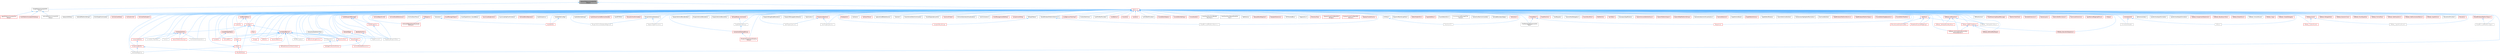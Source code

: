 digraph "GenericPlatformCompilerPreSetup.h"
{
 // INTERACTIVE_SVG=YES
 // LATEX_PDF_SIZE
  bgcolor="transparent";
  edge [fontname=Helvetica,fontsize=10,labelfontname=Helvetica,labelfontsize=10];
  node [fontname=Helvetica,fontsize=10,shape=box,height=0.2,width=0.4];
  Node1 [id="Node000001",label="GenericPlatformCompilerPre\lSetup.h",height=0.2,width=0.4,color="gray40", fillcolor="grey60", style="filled", fontcolor="black",tooltip=" "];
  Node1 -> Node2 [id="edge1_Node000001_Node000002",dir="back",color="steelblue1",style="solid",tooltip=" "];
  Node2 [id="Node000002",label="ClangPlatformCompilerPre\lSetup.h",height=0.2,width=0.4,color="grey40", fillcolor="white", style="filled",URL="$da/d57/ClangPlatformCompilerPreSetup_8h.html",tooltip=" "];
  Node2 -> Node3 [id="edge2_Node000002_Node000003",dir="back",color="steelblue1",style="solid",tooltip=" "];
  Node3 [id="Node000003",label="AndroidPlatformCompilerPre\lSetup.h",height=0.2,width=0.4,color="grey40", fillcolor="white", style="filled",URL="$db/d0c/AndroidPlatformCompilerPreSetup_8h.html",tooltip=" "];
  Node2 -> Node4 [id="edge3_Node000002_Node000004",dir="back",color="steelblue1",style="solid",tooltip=" "];
  Node4 [id="Node000004",label="ApplePlatformCompilerPre\lSetup.h",height=0.2,width=0.4,color="red", fillcolor="#FFF0F0", style="filled",URL="$db/dfa/ApplePlatformCompilerPreSetup_8h.html",tooltip=" "];
  Node2 -> Node7 [id="edge4_Node000002_Node000007",dir="back",color="steelblue1",style="solid",tooltip=" "];
  Node7 [id="Node000007",label="UnixPlatformCompilerPreSetup.h",height=0.2,width=0.4,color="red", fillcolor="#FFF0F0", style="filled",URL="$dd/de1/UnixPlatformCompilerPreSetup_8h.html",tooltip=" "];
  Node1 -> Node10 [id="edge5_Node000001_Node000010",dir="back",color="steelblue1",style="solid",tooltip=" "];
  Node10 [id="Node000010",label="Platform.h",height=0.2,width=0.4,color="red", fillcolor="#FFF0F0", style="filled",URL="$d9/dd0/Platform_8h.html",tooltip=" "];
  Node10 -> Node11 [id="edge6_Node000010_Node000011",dir="back",color="steelblue1",style="solid",tooltip=" "];
  Node11 [id="Node000011",label="AllocationsProvider.h",height=0.2,width=0.4,color="grey40", fillcolor="white", style="filled",URL="$d5/d27/AllocationsProvider_8h.html",tooltip=" "];
  Node10 -> Node12 [id="edge7_Node000010_Node000012",dir="back",color="steelblue1",style="solid",tooltip=" "];
  Node12 [id="Node000012",label="Allocators.h",height=0.2,width=0.4,color="red", fillcolor="#FFF0F0", style="filled",URL="$db/db1/Allocators_8h.html",tooltip=" "];
  Node10 -> Node23 [id="edge8_Node000010_Node000023",dir="back",color="steelblue1",style="solid",tooltip=" "];
  Node23 [id="Node000023",label="AllowMicrosoftPlatformAtomics.h",height=0.2,width=0.4,color="grey40", fillcolor="white", style="filled",URL="$d6/d02/AllowMicrosoftPlatformAtomics_8h.html",tooltip=" "];
  Node10 -> Node24 [id="edge9_Node000010_Node000024",dir="back",color="steelblue1",style="solid",tooltip=" "];
  Node24 [id="Node000024",label="AllowMicrosoftPlatformTypes.h",height=0.2,width=0.4,color="grey40", fillcolor="white", style="filled",URL="$d0/d57/AllowMicrosoftPlatformTypes_8h.html",tooltip=" "];
  Node10 -> Node25 [id="edge10_Node000010_Node000025",dir="back",color="steelblue1",style="solid",tooltip=" "];
  Node25 [id="Node000025",label="AllowWindowsPlatformAtomics.h",height=0.2,width=0.4,color="grey40", fillcolor="white", style="filled",URL="$d1/d46/AllowWindowsPlatformAtomics_8h.html",tooltip=" "];
  Node25 -> Node23 [id="edge11_Node000025_Node000023",dir="back",color="steelblue1",style="solid",tooltip=" "];
  Node10 -> Node26 [id="edge12_Node000010_Node000026",dir="back",color="steelblue1",style="solid",tooltip=" "];
  Node26 [id="Node000026",label="AllowWindowsPlatformTypes.h",height=0.2,width=0.4,color="red", fillcolor="#FFF0F0", style="filled",URL="$d5/de3/AllowWindowsPlatformTypes_8h.html",tooltip=" "];
  Node26 -> Node24 [id="edge13_Node000026_Node000024",dir="back",color="steelblue1",style="solid",tooltip=" "];
  Node10 -> Node64 [id="edge14_Node000010_Node000064",dir="back",color="steelblue1",style="solid",tooltip=" "];
  Node64 [id="Node000064",label="AnalysisUtilities.h",height=0.2,width=0.4,color="grey40", fillcolor="white", style="filled",URL="$d5/dd9/AnalysisUtilities_8h.html",tooltip=" "];
  Node10 -> Node65 [id="edge15_Node000010_Node000065",dir="back",color="steelblue1",style="solid",tooltip=" "];
  Node65 [id="Node000065",label="AndroidPlatformString.h",height=0.2,width=0.4,color="grey40", fillcolor="white", style="filled",URL="$d5/d82/AndroidPlatformString_8h.html",tooltip=" "];
  Node10 -> Node66 [id="edge16_Node000010_Node000066",dir="back",color="steelblue1",style="solid",tooltip=" "];
  Node66 [id="Node000066",label="AnimGraphCommands.h",height=0.2,width=0.4,color="grey40", fillcolor="white", style="filled",URL="$d8/d15/AnimGraphCommands_8h.html",tooltip=" "];
  Node10 -> Node67 [id="edge17_Node000010_Node000067",dir="back",color="steelblue1",style="solid",tooltip=" "];
  Node67 [id="Node000067",label="ArchiveCookData.h",height=0.2,width=0.4,color="red", fillcolor="#FFF0F0", style="filled",URL="$dc/db6/ArchiveCookData_8h.html",tooltip=" "];
  Node10 -> Node5471 [id="edge18_Node000010_Node005471",dir="back",color="steelblue1",style="solid",tooltip=" "];
  Node5471 [id="Node005471",label="ArchiveCrc32.h",height=0.2,width=0.4,color="red", fillcolor="#FFF0F0", style="filled",URL="$d9/dc5/ArchiveCrc32_8h.html",tooltip=" "];
  Node10 -> Node5473 [id="edge19_Node000010_Node005473",dir="back",color="steelblue1",style="solid",tooltip=" "];
  Node5473 [id="Node005473",label="ArchiveFindCulprit.h",height=0.2,width=0.4,color="red", fillcolor="#FFF0F0", style="filled",URL="$de/d30/ArchiveFindCulprit_8h.html",tooltip=" "];
  Node10 -> Node71 [id="edge20_Node000010_Node000071",dir="back",color="steelblue1",style="solid",tooltip=" "];
  Node71 [id="Node000071",label="ArchiveMD5.h",height=0.2,width=0.4,color="red", fillcolor="#FFF0F0", style="filled",URL="$d8/d7f/ArchiveMD5_8h.html",tooltip=" "];
  Node10 -> Node5475 [id="edge21_Node000010_Node005475",dir="back",color="steelblue1",style="solid",tooltip=" "];
  Node5475 [id="Node005475",label="ArchiveObjectCrc32.h",height=0.2,width=0.4,color="red", fillcolor="#FFF0F0", style="filled",URL="$d8/d12/ArchiveObjectCrc32_8h.html",tooltip=" "];
  Node10 -> Node5477 [id="edge22_Node000010_Node005477",dir="back",color="steelblue1",style="solid",tooltip=" "];
  Node5477 [id="Node005477",label="ArchiveShowReferences.h",height=0.2,width=0.4,color="red", fillcolor="#FFF0F0", style="filled",URL="$db/d28/ArchiveShowReferences_8h.html",tooltip=" "];
  Node10 -> Node6444 [id="edge23_Node000010_Node006444",dir="back",color="steelblue1",style="solid",tooltip=" "];
  Node6444 [id="Node006444",label="ArchiveStackTrace.h",height=0.2,width=0.4,color="grey40", fillcolor="white", style="filled",URL="$d9/d16/ArchiveStackTrace_8h.html",tooltip=" "];
  Node10 -> Node777 [id="edge24_Node000010_Node000777",dir="back",color="steelblue1",style="solid",tooltip=" "];
  Node777 [id="Node000777",label="ArchiveUObjectFromStructured\lArchive.h",height=0.2,width=0.4,color="red", fillcolor="#FFF0F0", style="filled",URL="$d2/d52/ArchiveUObjectFromStructuredArchive_8h.html",tooltip=" "];
  Node10 -> Node8612 [id="edge25_Node000010_Node008612",dir="back",color="steelblue1",style="solid",tooltip=" "];
  Node8612 [id="Node008612",label="AssertionMacros.h",height=0.2,width=0.4,color="red", fillcolor="#FFF0F0", style="filled",URL="$d0/dfa/AssertionMacros_8h.html",tooltip=" "];
  Node8612 -> Node71 [id="edge26_Node008612_Node000071",dir="back",color="steelblue1",style="solid",tooltip=" "];
  Node8612 -> Node8326 [id="edge27_Node008612_Node008326",dir="back",color="steelblue1",style="solid",tooltip=" "];
  Node8326 [id="Node008326",label="Blake3.h",height=0.2,width=0.4,color="red", fillcolor="#FFF0F0", style="filled",URL="$d2/db0/Blake3_8h.html",tooltip=" "];
  Node8326 -> Node8327 [id="edge28_Node008326_Node008327",dir="back",color="steelblue1",style="solid",tooltip=" "];
  Node8327 [id="Node008327",label="IoHash.h",height=0.2,width=0.4,color="red", fillcolor="#FFF0F0", style="filled",URL="$d0/d97/IoHash_8h.html",tooltip=" "];
  Node8327 -> Node7824 [id="edge29_Node008327_Node007824",dir="back",color="steelblue1",style="solid",tooltip=" "];
  Node7824 [id="Node007824",label="BulkDataRegistry.h",height=0.2,width=0.4,color="grey40", fillcolor="white", style="filled",URL="$da/db4/BulkDataRegistry_8h.html",tooltip=" "];
  Node8327 -> Node7812 [id="edge30_Node008327_Node007812",dir="back",color="steelblue1",style="solid",tooltip=" "];
  Node7812 [id="Node007812",label="EditorBulkData.h",height=0.2,width=0.4,color="red", fillcolor="#FFF0F0", style="filled",URL="$d1/d85/EditorBulkData_8h.html",tooltip=" "];
  Node8612 -> Node8526 [id="edge31_Node008612_Node008526",dir="back",color="steelblue1",style="solid",tooltip=" "];
  Node8526 [id="Node008526",label="Change.h",height=0.2,width=0.4,color="red", fillcolor="#FFF0F0", style="filled",URL="$d2/d78/Change_8h.html",tooltip=" "];
  Node8612 -> Node3279 [id="edge32_Node008612_Node003279",dir="back",color="steelblue1",style="solid",tooltip=" "];
  Node3279 [id="Node003279",label="DiffUtils.h",height=0.2,width=0.4,color="red", fillcolor="#FFF0F0", style="filled",URL="$d4/d91/DiffUtils_8h.html",tooltip=" "];
  Node8612 -> Node6007 [id="edge33_Node008612_Node006007",dir="back",color="steelblue1",style="solid",tooltip=" "];
  Node6007 [id="Node006007",label="DynamicMesh3.h",height=0.2,width=0.4,color="red", fillcolor="#FFF0F0", style="filled",URL="$d5/d34/DynamicMesh3_8h.html",tooltip=" "];
  Node8612 -> Node386 [id="edge34_Node008612_Node000386",dir="back",color="steelblue1",style="solid",tooltip=" "];
  Node386 [id="Node000386",label="EdModeInteractiveToolsContext.h",height=0.2,width=0.4,color="red", fillcolor="#FFF0F0", style="filled",URL="$d7/da4/EdModeInteractiveToolsContext_8h.html",tooltip=" "];
  Node8612 -> Node4835 [id="edge35_Node008612_Node004835",dir="back",color="steelblue1",style="solid",tooltip=" "];
  Node4835 [id="Node004835",label="GCObjectInfo.h",height=0.2,width=0.4,color="grey40", fillcolor="white", style="filled",URL="$d3/d0f/GCObjectInfo_8h.html",tooltip=" "];
  Node4835 -> Node3364 [id="edge36_Node004835_Node003364",dir="back",color="steelblue1",style="solid",tooltip=" "];
  Node3364 [id="Node003364",label="GarbageCollectionHistory.h",height=0.2,width=0.4,color="red", fillcolor="#FFF0F0", style="filled",URL="$d5/dee/GarbageCollectionHistory_8h.html",tooltip=" "];
  Node8612 -> Node6407 [id="edge37_Node008612_Node006407",dir="back",color="steelblue1",style="solid",tooltip=" "];
  Node6407 [id="Node006407",label="GPUMessaging.h",height=0.2,width=0.4,color="grey40", fillcolor="white", style="filled",URL="$d2/d19/GPUMessaging_8h.html",tooltip=" "];
  Node8612 -> Node347 [id="edge38_Node008612_Node000347",dir="back",color="steelblue1",style="solid",tooltip=" "];
  Node347 [id="Node000347",label="GlobalShader.h",height=0.2,width=0.4,color="red", fillcolor="#FFF0F0", style="filled",URL="$db/de3/GlobalShader_8h.html",tooltip=" "];
  Node347 -> Node342 [id="edge39_Node000347_Node000342",dir="back",color="steelblue1",style="solid",tooltip=" "];
  Node342 [id="Node000342",label="CommonRenderResources.h",height=0.2,width=0.4,color="red", fillcolor="#FFF0F0", style="filled",URL="$d3/d27/CommonRenderResources_8h.html",tooltip=" "];
  Node8612 -> Node8131 [id="edge40_Node008612_Node008131",dir="back",color="steelblue1",style="solid",tooltip=" "];
  Node8131 [id="Node008131",label="GraphConvert.h",height=0.2,width=0.4,color="grey40", fillcolor="white", style="filled",URL="$d8/d11/GraphConvert_8h.html",tooltip=" "];
  Node8612 -> Node100 [id="edge41_Node008612_Node000100",dir="back",color="steelblue1",style="solid",tooltip=" "];
  Node100 [id="Node000100",label="HierarchicalLogArchive.h",height=0.2,width=0.4,color="red", fillcolor="#FFF0F0", style="filled",URL="$df/d85/HierarchicalLogArchive_8h.html",tooltip=" "];
  Node8612 -> Node8239 [id="edge42_Node008612_Node008239",dir="back",color="steelblue1",style="solid",tooltip=" "];
  Node8239 [id="Node008239",label="ICastable.h",height=0.2,width=0.4,color="red", fillcolor="#FFF0F0", style="filled",URL="$de/de7/ICastable_8h.html",tooltip=" "];
  Node8612 -> Node1380 [id="edge43_Node008612_Node001380",dir="back",color="steelblue1",style="solid",tooltip=" "];
  Node1380 [id="Node001380",label="ImaginaryBlueprintData.h",height=0.2,width=0.4,color="grey40", fillcolor="white", style="filled",URL="$d9/d16/ImaginaryBlueprintData_8h.html",tooltip=" "];
  Node8612 -> Node378 [id="edge44_Node008612_Node000378",dir="back",color="steelblue1",style="solid",tooltip=" "];
  Node378 [id="Node000378",label="InteractiveTool.h",height=0.2,width=0.4,color="red", fillcolor="#FFF0F0", style="filled",URL="$d5/d55/InteractiveTool_8h.html",tooltip=" "];
  Node378 -> Node386 [id="edge45_Node000378_Node000386",dir="back",color="steelblue1",style="solid",tooltip=" "];
  Node8612 -> Node8327 [id="edge46_Node008612_Node008327",dir="back",color="steelblue1",style="solid",tooltip=" "];
  Node10 -> Node1652 [id="edge47_Node000010_Node001652",dir="back",color="steelblue1",style="solid",tooltip=" "];
  Node1652 [id="Node001652",label="AssetManagerTypes.h",height=0.2,width=0.4,color="red", fillcolor="#FFF0F0", style="filled",URL="$d6/d98/AssetManagerTypes_8h.html",tooltip=" "];
  Node10 -> Node5502 [id="edge48_Node000010_Node005502",dir="back",color="steelblue1",style="solid",tooltip=" "];
  Node5502 [id="Node005502",label="AssetTypeActions_SoundBase.h",height=0.2,width=0.4,color="grey40", fillcolor="white", style="filled",URL="$db/d4e/AssetTypeActions__SoundBase_8h.html",tooltip=" "];
  Node10 -> Node8847 [id="edge49_Node000010_Node008847",dir="back",color="steelblue1",style="solid",tooltip=" "];
  Node8847 [id="Node008847",label="AsyncLoadingEvents.h",height=0.2,width=0.4,color="red", fillcolor="#FFF0F0", style="filled",URL="$d5/dad/AsyncLoadingEvents_8h.html",tooltip=" "];
  Node10 -> Node8170 [id="edge50_Node000010_Node008170",dir="back",color="steelblue1",style="solid",tooltip=" "];
  Node8170 [id="Node008170",label="AsyncLoadingFlushContext.h",height=0.2,width=0.4,color="grey40", fillcolor="white", style="filled",URL="$d2/db2/AsyncLoadingFlushContext_8h.html",tooltip=" "];
  Node10 -> Node1689 [id="edge51_Node000010_Node001689",dir="back",color="steelblue1",style="solid",tooltip=" "];
  Node1689 [id="Node001689",label="AttributeBlendOperator.h",height=0.2,width=0.4,color="red", fillcolor="#FFF0F0", style="filled",URL="$d4/d8d/AttributeBlendOperator_8h.html",tooltip=" "];
  Node10 -> Node6136 [id="edge52_Node000010_Node006136",dir="back",color="steelblue1",style="solid",tooltip=" "];
  Node6136 [id="Node006136",label="AudioAnalytics.h",height=0.2,width=0.4,color="grey40", fillcolor="white", style="filled",URL="$dc/d3f/AudioAnalytics_8h.html",tooltip=" "];
  Node10 -> Node7398 [id="edge53_Node000010_Node007398",dir="back",color="steelblue1",style="solid",tooltip=" "];
  Node7398 [id="Node007398",label="AudioBuffer.h",height=0.2,width=0.4,color="red", fillcolor="#FFF0F0", style="filled",URL="$d7/da7/AudioBuffer_8h.html",tooltip=" "];
  Node10 -> Node8424 [id="edge54_Node000010_Node008424",dir="back",color="steelblue1",style="solid",tooltip=" "];
  Node8424 [id="Node008424",label="AudioBufferConfig.h",height=0.2,width=0.4,color="grey40", fillcolor="white", style="filled",URL="$d8/d7f/AudioBufferConfig_8h.html",tooltip=" "];
  Node8424 -> Node7398 [id="edge55_Node008424_Node007398",dir="back",color="steelblue1",style="solid",tooltip=" "];
  Node10 -> Node3831 [id="edge56_Node000010_Node003831",dir="back",color="steelblue1",style="solid",tooltip=" "];
  Node3831 [id="Node003831",label="AudioEditorSettings.h",height=0.2,width=0.4,color="grey40", fillcolor="white", style="filled",URL="$da/d86/AudioEditorSettings_8h.html",tooltip=" "];
  Node10 -> Node8373 [id="edge57_Node000010_Node008373",dir="back",color="steelblue1",style="solid",tooltip=" "];
  Node8373 [id="Node008373",label="AudioStreamCacheMemoryHandle.h",height=0.2,width=0.4,color="red", fillcolor="#FFF0F0", style="filled",URL="$db/d11/AudioStreamCacheMemoryHandle_8h.html",tooltip=" "];
  Node10 -> Node8848 [id="edge58_Node000010_Node008848",dir="back",color="steelblue1",style="solid",tooltip=" "];
  Node8848 [id="Node008848",label="AutoRTFMUE.h",height=0.2,width=0.4,color="grey40", fillcolor="white", style="filled",URL="$d0/dbb/AutoRTFMUE_8h.html",tooltip=" "];
  Node10 -> Node8520 [id="edge59_Node000010_Node008520",dir="back",color="steelblue1",style="solid",tooltip=" "];
  Node8520 [id="Node008520",label="BinaryArchiveFormatter.h",height=0.2,width=0.4,color="red", fillcolor="#FFF0F0", style="filled",URL="$d2/d01/BinaryArchiveFormatter_8h.html",tooltip=" "];
  Node10 -> Node8326 [id="edge60_Node000010_Node008326",dir="back",color="steelblue1",style="solid",tooltip=" "];
  Node10 -> Node4627 [id="edge61_Node000010_Node004627",dir="back",color="steelblue1",style="solid",tooltip=" "];
  Node4627 [id="Node004627",label="BlueprintActionDatabase.h",height=0.2,width=0.4,color="grey40", fillcolor="white", style="filled",URL="$d4/dae/BlueprintActionDatabase_8h.html",tooltip=" "];
  Node4627 -> Node1036 [id="edge62_Node004627_Node001036",dir="back",color="steelblue1",style="solid",tooltip=" "];
  Node1036 [id="Node001036",label="BlueprintActionDatabaseRegistrar.h",height=0.2,width=0.4,color="grey40", fillcolor="white", style="filled",URL="$d5/d5d/BlueprintActionDatabaseRegistrar_8h.html",tooltip=" "];
  Node4627 -> Node1199 [id="edge63_Node004627_Node001199",dir="back",color="steelblue1",style="solid",tooltip=" "];
  Node1199 [id="Node001199",label="BlueprintTypePromotion.h",height=0.2,width=0.4,color="grey40", fillcolor="white", style="filled",URL="$d2/d23/BlueprintTypePromotion_8h.html",tooltip=" "];
  Node10 -> Node1036 [id="edge64_Node000010_Node001036",dir="back",color="steelblue1",style="solid",tooltip=" "];
  Node10 -> Node1043 [id="edge65_Node000010_Node001043",dir="back",color="steelblue1",style="solid",tooltip=" "];
  Node1043 [id="Node001043",label="BlueprintActionMenuBuilder.h",height=0.2,width=0.4,color="grey40", fillcolor="white", style="filled",URL="$dd/dea/BlueprintActionMenuBuilder_8h.html",tooltip=" "];
  Node10 -> Node1044 [id="edge66_Node000010_Node001044",dir="back",color="steelblue1",style="solid",tooltip=" "];
  Node1044 [id="Node001044",label="BlueprintActionMenuItem.h",height=0.2,width=0.4,color="grey40", fillcolor="white", style="filled",URL="$d8/dca/BlueprintActionMenuItem_8h.html",tooltip=" "];
  Node10 -> Node1045 [id="edge67_Node000010_Node001045",dir="back",color="steelblue1",style="solid",tooltip=" "];
  Node1045 [id="Node001045",label="BlueprintActionMenuUtils.h",height=0.2,width=0.4,color="grey40", fillcolor="white", style="filled",URL="$d3/dad/BlueprintActionMenuUtils_8h.html",tooltip=" "];
  Node10 -> Node1066 [id="edge68_Node000010_Node001066",dir="back",color="steelblue1",style="solid",tooltip=" "];
  Node1066 [id="Node001066",label="BlueprintConnectionDrawing\lPolicy.h",height=0.2,width=0.4,color="red", fillcolor="#FFF0F0", style="filled",URL="$d2/dfc/BlueprintConnectionDrawingPolicy_8h.html",tooltip=" "];
  Node10 -> Node1046 [id="edge69_Node000010_Node001046",dir="back",color="steelblue1",style="solid",tooltip=" "];
  Node1046 [id="Node001046",label="BlueprintDragDropMenuItem.h",height=0.2,width=0.4,color="grey40", fillcolor="white", style="filled",URL="$dc/deb/BlueprintDragDropMenuItem_8h.html",tooltip=" "];
  Node10 -> Node5571 [id="edge70_Node000010_Node005571",dir="back",color="steelblue1",style="solid",tooltip=" "];
  Node5571 [id="Node005571",label="BlueprintManagedListDetails.h",height=0.2,width=0.4,color="grey40", fillcolor="white", style="filled",URL="$da/d22/BlueprintManagedListDetails_8h.html",tooltip=" "];
  Node10 -> Node1199 [id="edge71_Node000010_Node001199",dir="back",color="steelblue1",style="solid",tooltip=" "];
  Node10 -> Node7972 [id="edge72_Node000010_Node007972",dir="back",color="steelblue1",style="solid",tooltip=" "];
  Node7972 [id="Node007972",label="Bookmarks.h",height=0.2,width=0.4,color="grey40", fillcolor="white", style="filled",URL="$d0/d69/Bookmarks_8h.html",tooltip=" "];
  Node10 -> Node3929 [id="edge73_Node000010_Node003929",dir="back",color="steelblue1",style="solid",tooltip=" "];
  Node3929 [id="Node003929",label="BoolPropertySection.h",height=0.2,width=0.4,color="grey40", fillcolor="white", style="filled",URL="$d3/da6/BoolPropertySection_8h.html",tooltip=" "];
  Node10 -> Node4004 [id="edge74_Node000010_Node004004",dir="back",color="steelblue1",style="solid",tooltip=" "];
  Node4004 [id="Node004004",label="Breakpoint.h",height=0.2,width=0.4,color="red", fillcolor="#FFF0F0", style="filled",URL="$d6/da3/Breakpoint_8h.html",tooltip=" "];
  Node10 -> Node7824 [id="edge75_Node000010_Node007824",dir="back",color="steelblue1",style="solid",tooltip=" "];
  Node10 -> Node6460 [id="edge76_Node000010_Node006460",dir="back",color="steelblue1",style="solid",tooltip=" "];
  Node6460 [id="Node006460",label="Callstack.h",height=0.2,width=0.4,color="grey40", fillcolor="white", style="filled",URL="$df/d6a/Callstack_8h.html",tooltip=" "];
  Node10 -> Node8849 [id="edge77_Node000010_Node008849",dir="back",color="steelblue1",style="solid",tooltip=" "];
  Node8849 [id="Node008849",label="CallstackTrace.h",height=0.2,width=0.4,color="red", fillcolor="#FFF0F0", style="filled",URL="$d8/d43/CallstackTrace_8h.html",tooltip=" "];
  Node10 -> Node5062 [id="edge78_Node000010_Node005062",dir="back",color="steelblue1",style="solid",tooltip=" "];
  Node5062 [id="Node005062",label="CaptureCardMediaSource.h",height=0.2,width=0.4,color="grey40", fillcolor="white", style="filled",URL="$d7/d73/CaptureCardMediaSource_8h.html",tooltip=" "];
  Node10 -> Node8377 [id="edge79_Node000010_Node008377",dir="back",color="steelblue1",style="solid",tooltip=" "];
  Node8377 [id="Node008377",label="CastableTypeTable.h",height=0.2,width=0.4,color="red", fillcolor="#FFF0F0", style="filled",URL="$d4/dab/CastableTypeTable_8h.html",tooltip=" "];
  Node8377 -> Node8239 [id="edge80_Node008377_Node008239",dir="back",color="steelblue1",style="solid",tooltip=" "];
  Node10 -> Node8526 [id="edge81_Node000010_Node008526",dir="back",color="steelblue1",style="solid",tooltip=" "];
  Node10 -> Node7973 [id="edge82_Node000010_Node007973",dir="back",color="steelblue1",style="solid",tooltip=" "];
  Node7973 [id="Node007973",label="Channel.h",height=0.2,width=0.4,color="grey40", fillcolor="white", style="filled",URL="$db/d1c/Developer_2TraceServices_2Public_2TraceServices_2Model_2Channel_8h.html",tooltip=" "];
  Node10 -> Node8850 [id="edge83_Node000010_Node008850",dir="back",color="steelblue1",style="solid",tooltip=" "];
  Node8850 [id="Node008850",label="ChaosSolverEditorCommands.h",height=0.2,width=0.4,color="grey40", fillcolor="white", style="filled",URL="$db/d44/ChaosSolverEditorCommands_8h.html",tooltip=" "];
  Node10 -> Node5673 [id="edge84_Node000010_Node005673",dir="back",color="steelblue1",style="solid",tooltip=" "];
  Node5673 [id="Node005673",label="ChunkDependencyInfo.h",height=0.2,width=0.4,color="grey40", fillcolor="white", style="filled",URL="$da/da2/ChunkDependencyInfo_8h.html",tooltip=" "];
  Node10 -> Node4052 [id="edge85_Node000010_Node004052",dir="back",color="steelblue1",style="solid",tooltip=" "];
  Node4052 [id="Node004052",label="ClassIconFinder.h",height=0.2,width=0.4,color="red", fillcolor="#FFF0F0", style="filled",URL="$dc/d62/ClassIconFinder_8h.html",tooltip=" "];
  Node10 -> Node8851 [id="edge86_Node000010_Node008851",dir="back",color="steelblue1",style="solid",tooltip=" "];
  Node8851 [id="Node008851",label="CollisionGeometryVisualization.h",height=0.2,width=0.4,color="grey40", fillcolor="white", style="filled",URL="$d7/d5f/CollisionGeometryVisualization_8h.html",tooltip=" "];
  Node10 -> Node7439 [id="edge87_Node000010_Node007439",dir="back",color="steelblue1",style="solid",tooltip=" "];
  Node7439 [id="Node007439",label="ColorConstants.h",height=0.2,width=0.4,color="grey40", fillcolor="white", style="filled",URL="$d7/d2d/ColorConstants_8h.html",tooltip=" "];
  Node10 -> Node8852 [id="edge88_Node000010_Node008852",dir="back",color="steelblue1",style="solid",tooltip=" "];
  Node8852 [id="Node008852",label="ColorManagementDefines.h",height=0.2,width=0.4,color="red", fillcolor="#FFF0F0", style="filled",URL="$d6/dc1/ColorManagementDefines_8h.html",tooltip=" "];
  Node10 -> Node3670 [id="edge89_Node000010_Node003670",dir="back",color="steelblue1",style="solid",tooltip=" "];
  Node3670 [id="Node003670",label="ColorPropertySection.h",height=0.2,width=0.4,color="grey40", fillcolor="white", style="filled",URL="$d9/d2f/ColorPropertySection_8h.html",tooltip=" "];
  Node10 -> Node342 [id="edge90_Node000010_Node000342",dir="back",color="steelblue1",style="solid",tooltip=" "];
  Node10 -> Node8351 [id="edge91_Node000010_Node008351",dir="back",color="steelblue1",style="solid",tooltip=" "];
  Node8351 [id="Node008351",label="ComparisonUtility.h",height=0.2,width=0.4,color="red", fillcolor="#FFF0F0", style="filled",URL="$de/d93/ComparisonUtility_8h.html",tooltip=" "];
  Node10 -> Node2081 [id="edge92_Node000010_Node002081",dir="back",color="steelblue1",style="solid",tooltip=" "];
  Node2081 [id="Node002081",label="CompilerResultsLog.h",height=0.2,width=0.4,color="red", fillcolor="#FFF0F0", style="filled",URL="$dc/d68/CompilerResultsLog_8h.html",tooltip=" "];
  Node10 -> Node8340 [id="edge93_Node000010_Node008340",dir="back",color="steelblue1",style="solid",tooltip=" "];
  Node8340 [id="Node008340",label="CompositeBuffer.h",height=0.2,width=0.4,color="red", fillcolor="#FFF0F0", style="filled",URL="$da/d4b/CompositeBuffer_8h.html",tooltip=" "];
  Node8340 -> Node8341 [id="edge94_Node008340_Node008341",dir="back",color="steelblue1",style="solid",tooltip=" "];
  Node8341 [id="Node008341",label="CompressedBuffer.h",height=0.2,width=0.4,color="red", fillcolor="#FFF0F0", style="filled",URL="$dd/d04/CompressedBuffer_8h.html",tooltip=" "];
  Node8341 -> Node7824 [id="edge95_Node008341_Node007824",dir="back",color="steelblue1",style="solid",tooltip=" "];
  Node8341 -> Node7812 [id="edge96_Node008341_Node007812",dir="back",color="steelblue1",style="solid",tooltip=" "];
  Node10 -> Node8341 [id="edge97_Node000010_Node008341",dir="back",color="steelblue1",style="solid",tooltip=" "];
  Node10 -> Node8352 [id="edge98_Node000010_Node008352",dir="back",color="steelblue1",style="solid",tooltip=" "];
  Node8352 [id="Node008352",label="ConfigAccessTracking.h",height=0.2,width=0.4,color="red", fillcolor="#FFF0F0", style="filled",URL="$d6/d13/ConfigAccessTracking_8h.html",tooltip=" "];
  Node10 -> Node1065 [id="edge99_Node000010_Node001065",dir="back",color="steelblue1",style="solid",tooltip=" "];
  Node1065 [id="Node001065",label="ConnectionDrawingPolicy.h",height=0.2,width=0.4,color="red", fillcolor="#FFF0F0", style="filled",URL="$d5/dc8/ConnectionDrawingPolicy_8h.html",tooltip=" "];
  Node1065 -> Node1066 [id="edge100_Node001065_Node001066",dir="back",color="steelblue1",style="solid",tooltip=" "];
  Node10 -> Node8853 [id="edge101_Node000010_Node008853",dir="back",color="steelblue1",style="solid",tooltip=" "];
  Node8853 [id="Node008853",label="ContainersFwd.h",height=0.2,width=0.4,color="red", fillcolor="#FFF0F0", style="filled",URL="$d4/d0a/ContainersFwd_8h.html",tooltip=" "];
  Node8853 -> Node8340 [id="edge102_Node008853_Node008340",dir="back",color="steelblue1",style="solid",tooltip=" "];
  Node8853 -> Node8059 [id="edge103_Node008853_Node008059",dir="back",color="steelblue1",style="solid",tooltip=" "];
  Node8059 [id="Node008059",label="CurveEditorTreeFilter.h",height=0.2,width=0.4,color="grey40", fillcolor="white", style="filled",URL="$d6/dcd/CurveEditorTreeFilter_8h.html",tooltip=" "];
  Node8853 -> Node7980 [id="edge104_Node008853_Node007980",dir="back",color="steelblue1",style="solid",tooltip=" "];
  Node7980 [id="Node007980",label="Frames.h",height=0.2,width=0.4,color="grey40", fillcolor="white", style="filled",URL="$dd/da4/Frames_8h.html",tooltip=" "];
  Node8853 -> Node6318 [id="edge105_Node008853_Node006318",dir="back",color="steelblue1",style="solid",tooltip=" "];
  Node6318 [id="Node006318",label="GenericPlatformSurvey.h",height=0.2,width=0.4,color="red", fillcolor="#FFF0F0", style="filled",URL="$dd/d93/GenericPlatformSurvey_8h.html",tooltip=" "];
  Node8853 -> Node377 [id="edge106_Node008853_Node000377",dir="back",color="steelblue1",style="solid",tooltip=" "];
  Node377 [id="Node000377",label="HairStrandsInterpolation.h",height=0.2,width=0.4,color="grey40", fillcolor="white", style="filled",URL="$de/dab/HairStrandsInterpolation_8h.html",tooltip=" "];
  Node10 -> Node7974 [id="edge107_Node000010_Node007974",dir="back",color="steelblue1",style="solid",tooltip=" "];
  Node7974 [id="Node007974",label="ContextSwitches.h",height=0.2,width=0.4,color="grey40", fillcolor="white", style="filled",URL="$da/da0/ContextSwitches_8h.html",tooltip=" "];
  Node10 -> Node7975 [id="edge108_Node000010_Node007975",dir="back",color="steelblue1",style="solid",tooltip=" "];
  Node7975 [id="Node007975",label="CookProfilerProvider.h",height=0.2,width=0.4,color="grey40", fillcolor="white", style="filled",URL="$d8/d93/CookProfilerProvider_8h.html",tooltip=" "];
  Node10 -> Node8970 [id="edge109_Node000010_Node008970",dir="back",color="steelblue1",style="solid",tooltip=" "];
  Node8970 [id="Node008970",label="CoreMiscDefines.h",height=0.2,width=0.4,color="red", fillcolor="#FFF0F0", style="filled",URL="$da/d38/CoreMiscDefines_8h.html",tooltip=" "];
  Node8970 -> Node8972 [id="edge110_Node008970_Node008972",dir="back",color="steelblue1",style="solid",tooltip=" "];
  Node8972 [id="Node008972",label="CoreTypes.h",height=0.2,width=0.4,color="red", fillcolor="#FFF0F0", style="filled",URL="$dc/dec/CoreTypes_8h.html",tooltip=" "];
  Node8972 -> Node8612 [id="edge111_Node008972_Node008612",dir="back",color="steelblue1",style="solid",tooltip=" "];
  Node8972 -> Node8377 [id="edge112_Node008972_Node008377",dir="back",color="steelblue1",style="solid",tooltip=" "];
  Node8972 -> Node8853 [id="edge113_Node008972_Node008853",dir="back",color="steelblue1",style="solid",tooltip=" "];
  Node8972 -> Node7812 [id="edge114_Node008972_Node007812",dir="back",color="steelblue1",style="solid",tooltip=" "];
  Node8972 -> Node8356 [id="edge115_Node008972_Node008356",dir="back",color="steelblue1",style="solid",tooltip=" "];
  Node8356 [id="Node008356",label="Fnv.h",height=0.2,width=0.4,color="red", fillcolor="#FFF0F0", style="filled",URL="$d8/d45/Hash_2Fnv_8h.html",tooltip=" "];
  Node8970 -> Node8191 [id="edge116_Node008970_Node008191",dir="back",color="steelblue1",style="solid",tooltip=" "];
  Node8191 [id="Node008191",label="ICookInfo.h",height=0.2,width=0.4,color="red", fillcolor="#FFF0F0", style="filled",URL="$da/d70/CoreUObject_2Public_2UObject_2ICookInfo_8h.html",tooltip=" "];
  Node10 -> Node7520 [id="edge117_Node000010_Node007520",dir="back",color="steelblue1",style="solid",tooltip=" "];
  Node7520 [id="Node007520",label="CoreNative.h",height=0.2,width=0.4,color="red", fillcolor="#FFF0F0", style="filled",URL="$db/db9/CoreNative_8h.html",tooltip=" "];
  Node10 -> Node8972 [id="edge118_Node000010_Node008972",dir="back",color="steelblue1",style="solid",tooltip=" "];
  Node10 -> Node5821 [id="edge119_Node000010_Node005821",dir="back",color="steelblue1",style="solid",tooltip=" "];
  Node5821 [id="Node005821",label="Coroutine.h",height=0.2,width=0.4,color="red", fillcolor="#FFF0F0", style="filled",URL="$d9/dfc/Coroutine_8h.html",tooltip=" "];
  Node10 -> Node7976 [id="edge120_Node000010_Node007976",dir="back",color="steelblue1",style="solid",tooltip=" "];
  Node7976 [id="Node007976",label="Counters.h",height=0.2,width=0.4,color="red", fillcolor="#FFF0F0", style="filled",URL="$df/dd9/Counters_8h.html",tooltip=" "];
  Node10 -> Node7977 [id="edge121_Node000010_Node007977",dir="back",color="steelblue1",style="solid",tooltip=" "];
  Node7977 [id="Node007977",label="CsvProfilerProvider.h",height=0.2,width=0.4,color="grey40", fillcolor="white", style="filled",URL="$d6/d8e/CsvProfilerProvider_8h.html",tooltip=" "];
  Node10 -> Node7744 [id="edge122_Node000010_Node007744",dir="back",color="steelblue1",style="solid",tooltip=" "];
  Node7744 [id="Node007744",label="CurveEditorHelpers.h",height=0.2,width=0.4,color="red", fillcolor="#FFF0F0", style="filled",URL="$d1/d71/CurveEditorHelpers_8h.html",tooltip=" "];
  Node10 -> Node4005 [id="edge123_Node000010_Node004005",dir="back",color="steelblue1",style="solid",tooltip=" "];
  Node4005 [id="Node004005",label="CurveEditorSettings.h",height=0.2,width=0.4,color="red", fillcolor="#FFF0F0", style="filled",URL="$d2/d54/CurveEditorSettings_8h.html",tooltip=" "];
  Node10 -> Node8059 [id="edge124_Node000010_Node008059",dir="back",color="steelblue1",style="solid",tooltip=" "];
  Node10 -> Node5833 [id="edge125_Node000010_Node005833",dir="back",color="steelblue1",style="solid",tooltip=" "];
  Node5833 [id="Node005833",label="CurveHandle.h",height=0.2,width=0.4,color="red", fillcolor="#FFF0F0", style="filled",URL="$de/d65/CurveHandle_8h.html",tooltip=" "];
  Node10 -> Node5849 [id="edge126_Node000010_Node005849",dir="back",color="steelblue1",style="solid",tooltip=" "];
  Node5849 [id="Node005849",label="DataflowEditorSkinWeights\lPaintTool.h",height=0.2,width=0.4,color="grey40", fillcolor="white", style="filled",URL="$df/d00/DataflowEditorSkinWeightsPaintTool_8h.html",tooltip=" "];
  Node10 -> Node135 [id="edge127_Node000010_Node000135",dir="back",color="steelblue1",style="solid",tooltip=" "];
  Node135 [id="Node000135",label="DataflowEditorWeightMapPaint\lTool.h",height=0.2,width=0.4,color="grey40", fillcolor="white", style="filled",URL="$db/d46/DataflowEditorWeightMapPaintTool_8h.html",tooltip=" "];
  Node10 -> Node7978 [id="edge128_Node000010_Node007978",dir="back",color="steelblue1",style="solid",tooltip=" "];
  Node7978 [id="Node007978",label="Definitions.h",height=0.2,width=0.4,color="grey40", fillcolor="white", style="filled",URL="$df/d3d/Definitions_8h.html",tooltip=" "];
  Node10 -> Node9248 [id="edge129_Node000010_Node009248",dir="back",color="steelblue1",style="solid",tooltip=" "];
  Node9248 [id="Node009248",label="DelayedAutoRegister.h",height=0.2,width=0.4,color="red", fillcolor="#FFF0F0", style="filled",URL="$d1/dda/DelayedAutoRegister_8h.html",tooltip=" "];
  Node10 -> Node4421 [id="edge130_Node000010_Node004421",dir="back",color="steelblue1",style="solid",tooltip=" "];
  Node4421 [id="Node004421",label="DesignerExtension.h",height=0.2,width=0.4,color="red", fillcolor="#FFF0F0", style="filled",URL="$d2/d1b/DesignerExtension_8h.html",tooltip=" "];
  Node10 -> Node5888 [id="edge131_Node000010_Node005888",dir="back",color="steelblue1",style="solid",tooltip=" "];
  Node5888 [id="Node005888",label="DiTOrientedBox.h",height=0.2,width=0.4,color="grey40", fillcolor="white", style="filled",URL="$d4/d86/DiTOrientedBox_8h.html",tooltip=" "];
  Node10 -> Node7979 [id="edge132_Node000010_Node007979",dir="back",color="steelblue1",style="solid",tooltip=" "];
  Node7979 [id="Node007979",label="Diagnostics.h",height=0.2,width=0.4,color="grey40", fillcolor="white", style="filled",URL="$d9/d08/Diagnostics_8h.html",tooltip=" "];
  Node10 -> Node3279 [id="edge133_Node000010_Node003279",dir="back",color="steelblue1",style="solid",tooltip=" "];
  Node10 -> Node8310 [id="edge134_Node000010_Node008310",dir="back",color="steelblue1",style="solid",tooltip=" "];
  Node8310 [id="Node008310",label="DirectoryTree.h",height=0.2,width=0.4,color="red", fillcolor="#FFF0F0", style="filled",URL="$de/d6a/DirectoryTree_8h.html",tooltip=" "];
  Node10 -> Node9249 [id="edge135_Node000010_Node009249",dir="back",color="steelblue1",style="solid",tooltip=" "];
  Node9249 [id="Node009249",label="DisplayClusterConfiguration\lStrings.h",height=0.2,width=0.4,color="red", fillcolor="#FFF0F0", style="filled",URL="$d2/d82/DisplayClusterConfigurationStrings_8h.html",tooltip=" "];
  Node10 -> Node9250 [id="edge136_Node000010_Node009250",dir="back",color="steelblue1",style="solid",tooltip=" "];
  Node9250 [id="Node009250",label="DisplayClusterConfiguration\lVersion.h",height=0.2,width=0.4,color="red", fillcolor="#FFF0F0", style="filled",URL="$d3/d2d/DisplayClusterConfigurationVersion_8h.html",tooltip=" "];
  Node10 -> Node5912 [id="edge137_Node000010_Node005912",dir="back",color="steelblue1",style="solid",tooltip=" "];
  Node5912 [id="Node005912",label="DisplayClusterEnums.h",height=0.2,width=0.4,color="red", fillcolor="#FFF0F0", style="filled",URL="$de/d35/DisplayClusterEnums_8h.html",tooltip=" "];
  Node10 -> Node7412 [id="edge138_Node000010_Node007412",dir="back",color="steelblue1",style="solid",tooltip=" "];
  Node7412 [id="Node007412",label="DistortionV2.h",height=0.2,width=0.4,color="grey40", fillcolor="white", style="filled",URL="$d9/dbe/DistortionV2_8h.html",tooltip=" "];
  Node10 -> Node6007 [id="edge139_Node000010_Node006007",dir="back",color="steelblue1",style="solid",tooltip=" "];
  Node10 -> Node212 [id="edge140_Node000010_Node000212",dir="back",color="steelblue1",style="solid",tooltip=" "];
  Node212 [id="Node000212",label="DynamicMeshSculptTool.h",height=0.2,width=0.4,color="grey40", fillcolor="white", style="filled",URL="$d6/d16/DynamicMeshSculptTool_8h.html",tooltip=" "];
  Node10 -> Node1063 [id="edge141_Node000010_Node001063",dir="back",color="steelblue1",style="solid",tooltip=" "];
  Node1063 [id="Node001063",label="EdGraphNode_Comment.h",height=0.2,width=0.4,color="red", fillcolor="#FFF0F0", style="filled",URL="$dd/d88/EdGraphNode__Comment_8h.html",tooltip=" "];
  Node1063 -> Node1064 [id="edge142_Node001063_Node001064",dir="back",color="steelblue1",style="solid",tooltip=" "];
  Node1064 [id="Node001064",label="GraphEditorSettings.h",height=0.2,width=0.4,color="grey40", fillcolor="white", style="filled",URL="$d2/d21/GraphEditorSettings_8h.html",tooltip=" "];
  Node1064 -> Node1065 [id="edge143_Node001064_Node001065",dir="back",color="steelblue1",style="solid",tooltip=" "];
  Node10 -> Node2095 [id="edge144_Node000010_Node002095",dir="back",color="steelblue1",style="solid",tooltip=" "];
  Node2095 [id="Node002095",label="EdGraphToken.h",height=0.2,width=0.4,color="grey40", fillcolor="white", style="filled",URL="$d8/da2/EdGraphToken_8h.html",tooltip=" "];
  Node2095 -> Node2081 [id="edge145_Node002095_Node002081",dir="back",color="steelblue1",style="solid",tooltip=" "];
  Node10 -> Node386 [id="edge146_Node000010_Node000386",dir="back",color="steelblue1",style="solid",tooltip=" "];
  Node10 -> Node7812 [id="edge147_Node000010_Node007812",dir="back",color="steelblue1",style="solid",tooltip=" "];
  Node10 -> Node6123 [id="edge148_Node000010_Node006123",dir="back",color="steelblue1",style="solid",tooltip=" "];
  Node6123 [id="Node006123",label="EditorFolderUtils.h",height=0.2,width=0.4,color="red", fillcolor="#FFF0F0", style="filled",URL="$dc/d67/EditorFolderUtils_8h.html",tooltip=" "];
  Node10 -> Node9251 [id="edge149_Node000010_Node009251",dir="back",color="steelblue1",style="solid",tooltip=" "];
  Node9251 [id="Node009251",label="ElementType.h",height=0.2,width=0.4,color="red", fillcolor="#FFF0F0", style="filled",URL="$d5/d4f/ElementType_8h.html",tooltip=" "];
  Node9251 -> Node8131 [id="edge150_Node009251_Node008131",dir="back",color="steelblue1",style="solid",tooltip=" "];
  Node10 -> Node9252 [id="edge151_Node000010_Node009252",dir="back",color="steelblue1",style="solid",tooltip=" "];
  Node9252 [id="Node009252",label="EngineDefines.h",height=0.2,width=0.4,color="red", fillcolor="#FFF0F0", style="filled",URL="$de/d63/EngineDefines_8h.html",tooltip=" "];
  Node10 -> Node5331 [id="edge152_Node000010_Node005331",dir="back",color="steelblue1",style="solid",tooltip=" "];
  Node5331 [id="Node005331",label="EnumEditorUtils.h",height=0.2,width=0.4,color="grey40", fillcolor="white", style="filled",URL="$d4/d47/EnumEditorUtils_8h.html",tooltip=" "];
  Node10 -> Node6170 [id="edge153_Node000010_Node006170",dir="back",color="steelblue1",style="solid",tooltip=" "];
  Node6170 [id="Node006170",label="ExclusiveLoadPackageTime\lTracker.h",height=0.2,width=0.4,color="grey40", fillcolor="white", style="filled",URL="$da/d95/ExclusiveLoadPackageTimeTracker_8h.html",tooltip=" "];
  Node10 -> Node5708 [id="edge154_Node000010_Node005708",dir="back",color="steelblue1",style="solid",tooltip=" "];
  Node5708 [id="Node005708",label="ExtractLocResCommandlet.h",height=0.2,width=0.4,color="grey40", fillcolor="white", style="filled",URL="$d6/d6d/ExtractLocResCommandlet_8h.html",tooltip=" "];
  Node10 -> Node7303 [id="edge155_Node000010_Node007303",dir="back",color="steelblue1",style="solid",tooltip=" "];
  Node7303 [id="Node007303",label="ExtrudeBoundaryEdges.h",height=0.2,width=0.4,color="grey40", fillcolor="white", style="filled",URL="$db/d7c/ExtrudeBoundaryEdges_8h.html",tooltip=" "];
  Node10 -> Node6181 [id="edge156_Node000010_Node006181",dir="back",color="steelblue1",style="solid",tooltip=" "];
  Node6181 [id="Node006181",label="FileCache.h",height=0.2,width=0.4,color="red", fillcolor="#FFF0F0", style="filled",URL="$da/d07/FileCache_8h.html",tooltip=" "];
  Node10 -> Node8344 [id="edge157_Node000010_Node008344",dir="back",color="steelblue1",style="solid",tooltip=" "];
  Node8344 [id="Node008344",label="FileRegions.h",height=0.2,width=0.4,color="red", fillcolor="#FFF0F0", style="filled",URL="$d0/d11/FileRegions_8h.html",tooltip=" "];
  Node8344 -> Node777 [id="edge158_Node008344_Node000777",dir="back",color="steelblue1",style="solid",tooltip=" "];
  Node10 -> Node1827 [id="edge159_Node000010_Node001827",dir="back",color="steelblue1",style="solid",tooltip=" "];
  Node1827 [id="Node001827",label="FindInBlueprintManager.h",height=0.2,width=0.4,color="red", fillcolor="#FFF0F0", style="filled",URL="$db/d3b/FindInBlueprintManager_8h.html",tooltip=" "];
  Node1827 -> Node1378 [id="edge160_Node001827_Node001378",dir="back",color="steelblue1",style="solid",tooltip=" "];
  Node1378 [id="Node001378",label="FindInBlueprints.h",height=0.2,width=0.4,color="red", fillcolor="#FFF0F0", style="filled",URL="$d0/d27/FindInBlueprints_8h.html",tooltip=" "];
  Node1378 -> Node1380 [id="edge161_Node001378_Node001380",dir="back",color="steelblue1",style="solid",tooltip=" "];
  Node1827 -> Node1380 [id="edge162_Node001827_Node001380",dir="back",color="steelblue1",style="solid",tooltip=" "];
  Node10 -> Node1378 [id="edge163_Node000010_Node001378",dir="back",color="steelblue1",style="solid",tooltip=" "];
  Node10 -> Node9256 [id="edge164_Node000010_Node009256",dir="back",color="steelblue1",style="solid",tooltip=" "];
  Node9256 [id="Node009256",label="FirFilter.h",height=0.2,width=0.4,color="grey40", fillcolor="white", style="filled",URL="$d1/db2/FirFilter_8h.html",tooltip=" "];
  Node9256 -> Node7412 [id="edge165_Node009256_Node007412",dir="back",color="steelblue1",style="solid",tooltip=" "];
  Node10 -> Node4461 [id="edge166_Node000010_Node004461",dir="back",color="steelblue1",style="solid",tooltip=" "];
  Node4461 [id="Node004461",label="FixedSampledSequenceGrid\lData.h",height=0.2,width=0.4,color="grey40", fillcolor="white", style="filled",URL="$db/db1/FixedSampledSequenceGridData_8h.html",tooltip=" "];
  Node10 -> Node4832 [id="edge167_Node000010_Node004832",dir="back",color="steelblue1",style="solid",tooltip=" "];
  Node4832 [id="Node004832",label="FlowDirection.h",height=0.2,width=0.4,color="red", fillcolor="#FFF0F0", style="filled",URL="$da/d12/FlowDirection_8h.html",tooltip=" "];
  Node10 -> Node8356 [id="edge168_Node000010_Node008356",dir="back",color="steelblue1",style="solid",tooltip=" "];
  Node10 -> Node8434 [id="edge169_Node000010_Node008434",dir="back",color="steelblue1",style="solid",tooltip=" "];
  Node8434 [id="Node008434",label="FourBiquads.h",height=0.2,width=0.4,color="grey40", fillcolor="white", style="filled",URL="$db/da6/FourBiquads_8h.html",tooltip=" "];
  Node10 -> Node6194 [id="edge170_Node000010_Node006194",dir="back",color="steelblue1",style="solid",tooltip=" "];
  Node6194 [id="Node006194",label="FractureToolDelegates.h",height=0.2,width=0.4,color="grey40", fillcolor="white", style="filled",URL="$d4/d24/FractureToolDelegates_8h.html",tooltip=" "];
  Node10 -> Node7853 [id="edge171_Node000010_Node007853",dir="back",color="steelblue1",style="solid",tooltip=" "];
  Node7853 [id="Node007853",label="FrameRate.h",height=0.2,width=0.4,color="red", fillcolor="#FFF0F0", style="filled",URL="$d1/d9e/FrameRate_8h.html",tooltip=" "];
  Node7853 -> Node4461 [id="edge172_Node007853_Node004461",dir="back",color="steelblue1",style="solid",tooltip=" "];
  Node7853 -> Node3375 [id="edge173_Node007853_Node003375",dir="back",color="steelblue1",style="solid",tooltip=" "];
  Node3375 [id="Node003375",label="ISequencer.h",height=0.2,width=0.4,color="red", fillcolor="#FFF0F0", style="filled",URL="$d7/d1d/ISequencer_8h.html",tooltip=" "];
  Node10 -> Node7980 [id="edge174_Node000010_Node007980",dir="back",color="steelblue1",style="solid",tooltip=" "];
  Node10 -> Node8201 [id="edge175_Node000010_Node008201",dir="back",color="steelblue1",style="solid",tooltip=" "];
  Node8201 [id="Node008201",label="FusionVoicePool.h",height=0.2,width=0.4,color="red", fillcolor="#FFF0F0", style="filled",URL="$df/db6/FusionVoicePool_8h.html",tooltip=" "];
  Node10 -> Node6195 [id="edge176_Node000010_Node006195",dir="back",color="steelblue1",style="solid",tooltip=" "];
  Node6195 [id="Node006195",label="GBufferInfo.h",height=0.2,width=0.4,color="red", fillcolor="#FFF0F0", style="filled",URL="$d4/d51/GBufferInfo_8h.html",tooltip=" "];
  Node10 -> Node4835 [id="edge177_Node000010_Node004835",dir="back",color="steelblue1",style="solid",tooltip=" "];
  Node10 -> Node6407 [id="edge178_Node000010_Node006407",dir="back",color="steelblue1",style="solid",tooltip=" "];
  Node10 -> Node8435 [id="edge179_Node000010_Node008435",dir="back",color="steelblue1",style="solid",tooltip=" "];
  Node8435 [id="Node008435",label="GainTable.h",height=0.2,width=0.4,color="red", fillcolor="#FFF0F0", style="filled",URL="$df/d8c/GainTable_8h.html",tooltip=" "];
  Node10 -> Node1498 [id="edge180_Node000010_Node001498",dir="back",color="steelblue1",style="solid",tooltip=" "];
  Node1498 [id="Node001498",label="GameplayTagsModule.h",height=0.2,width=0.4,color="grey40", fillcolor="white", style="filled",URL="$dc/d65/GameplayTagsModule_8h.html",tooltip=" "];
  Node10 -> Node3364 [id="edge181_Node000010_Node003364",dir="back",color="steelblue1",style="solid",tooltip=" "];
  Node10 -> Node9257 [id="edge182_Node000010_Node009257",dir="back",color="steelblue1",style="solid",tooltip=" "];
  Node9257 [id="Node009257",label="Generate.h",height=0.2,width=0.4,color="grey40", fillcolor="white", style="filled",URL="$d8/da3/Generate_8h.html",tooltip=" "];
  Node9257 -> Node7398 [id="edge183_Node009257_Node007398",dir="back",color="steelblue1",style="solid",tooltip=" "];
  Node10 -> Node6311 [id="edge184_Node000010_Node006311",dir="back",color="steelblue1",style="solid",tooltip=" "];
  Node6311 [id="Node006311",label="GenericAccessibleInterfaces.h",height=0.2,width=0.4,color="red", fillcolor="#FFF0F0", style="filled",URL="$d9/dbb/GenericAccessibleInterfaces_8h.html",tooltip=" "];
  Node10 -> Node4867 [id="edge185_Node000010_Node004867",dir="back",color="steelblue1",style="solid",tooltip=" "];
  Node4867 [id="Node004867",label="GenericPlatformInput.h",height=0.2,width=0.4,color="red", fillcolor="#FFF0F0", style="filled",URL="$d7/d58/GenericPlatformInput_8h.html",tooltip=" "];
  Node10 -> Node6318 [id="edge186_Node000010_Node006318",dir="back",color="steelblue1",style="solid",tooltip=" "];
  Node10 -> Node9258 [id="edge187_Node000010_Node009258",dir="back",color="steelblue1",style="solid",tooltip=" "];
  Node9258 [id="Node009258",label="GenericWidePlatformString.h",height=0.2,width=0.4,color="red", fillcolor="#FFF0F0", style="filled",URL="$db/d3f/GenericWidePlatformString_8h.html",tooltip=" "];
  Node10 -> Node6362 [id="edge188_Node000010_Node006362",dir="back",color="steelblue1",style="solid",tooltip=" "];
  Node6362 [id="Node006362",label="GeometrySelectionVisualization.h",height=0.2,width=0.4,color="grey40", fillcolor="white", style="filled",URL="$d1/dbd/GeometrySelectionVisualization_8h.html",tooltip=" "];
  Node10 -> Node4873 [id="edge189_Node000010_Node004873",dir="back",color="steelblue1",style="solid",tooltip=" "];
  Node4873 [id="Node004873",label="GestureDetector.h",height=0.2,width=0.4,color="red", fillcolor="#FFF0F0", style="filled",URL="$d0/d0a/GestureDetector_8h.html",tooltip=" "];
  Node10 -> Node347 [id="edge190_Node000010_Node000347",dir="back",color="steelblue1",style="solid",tooltip=" "];
  Node10 -> Node1381 [id="edge191_Node000010_Node001381",dir="back",color="steelblue1",style="solid",tooltip=" "];
  Node1381 [id="Node001381",label="GraphActionNode.h",height=0.2,width=0.4,color="grey40", fillcolor="white", style="filled",URL="$dc/d7a/GraphActionNode_8h.html",tooltip=" "];
  Node10 -> Node8131 [id="edge192_Node000010_Node008131",dir="back",color="steelblue1",style="solid",tooltip=" "];
  Node10 -> Node4233 [id="edge193_Node000010_Node004233",dir="back",color="steelblue1",style="solid",tooltip=" "];
  Node4233 [id="Node004233",label="GraphEditorActions.h",height=0.2,width=0.4,color="red", fillcolor="#FFF0F0", style="filled",URL="$db/df3/GraphEditorActions_8h.html",tooltip=" "];
  Node10 -> Node2397 [id="edge194_Node000010_Node002397",dir="back",color="steelblue1",style="solid",tooltip=" "];
  Node2397 [id="Node002397",label="GraphEditorModule.h",height=0.2,width=0.4,color="grey40", fillcolor="white", style="filled",URL="$dc/db9/GraphEditorModule_8h.html",tooltip=" "];
  Node10 -> Node1064 [id="edge195_Node000010_Node001064",dir="back",color="steelblue1",style="solid",tooltip=" "];
  Node10 -> Node9259 [id="edge196_Node000010_Node009259",dir="back",color="steelblue1",style="solid",tooltip=" "];
  Node9259 [id="Node009259",label="GroomDeformerBuilder.h",height=0.2,width=0.4,color="grey40", fillcolor="white", style="filled",URL="$d9/d46/GroomDeformerBuilder_8h.html",tooltip=" "];
  Node10 -> Node4483 [id="edge197_Node000010_Node004483",dir="back",color="steelblue1",style="solid",tooltip=" "];
  Node4483 [id="Node004483",label="HLSLSyntaxHighlighterMarshaller.h",height=0.2,width=0.4,color="grey40", fillcolor="white", style="filled",URL="$d1/dbb/HLSLSyntaxHighlighterMarshaller_8h.html",tooltip=" "];
  Node10 -> Node9260 [id="edge198_Node000010_Node009260",dir="back",color="steelblue1",style="solid",tooltip=" "];
  Node9260 [id="Node009260",label="HairCardsBuilder.h",height=0.2,width=0.4,color="grey40", fillcolor="white", style="filled",URL="$df/d57/HairCardsBuilder_8h.html",tooltip=" "];
  Node10 -> Node377 [id="edge199_Node000010_Node000377",dir="back",color="steelblue1",style="solid",tooltip=" "];
  Node10 -> Node9261 [id="edge200_Node000010_Node009261",dir="back",color="steelblue1",style="solid",tooltip=" "];
  Node9261 [id="Node009261",label="HideWindowsPlatformAtomics.h",height=0.2,width=0.4,color="red", fillcolor="#FFF0F0", style="filled",URL="$d8/d42/HideWindowsPlatformAtomics_8h.html",tooltip=" "];
  Node10 -> Node9263 [id="edge201_Node000010_Node009263",dir="back",color="steelblue1",style="solid",tooltip=" "];
  Node9263 [id="Node009263",label="HideWindowsPlatformTypes.h",height=0.2,width=0.4,color="red", fillcolor="#FFF0F0", style="filled",URL="$da/dae/HideWindowsPlatformTypes_8h.html",tooltip=" "];
  Node10 -> Node100 [id="edge202_Node000010_Node000100",dir="back",color="steelblue1",style="solid",tooltip=" "];
  Node10 -> Node8239 [id="edge203_Node000010_Node008239",dir="back",color="steelblue1",style="solid",tooltip=" "];
  Node10 -> Node8191 [id="edge204_Node000010_Node008191",dir="back",color="steelblue1",style="solid",tooltip=" "];
  Node10 -> Node4008 [id="edge205_Node000010_Node004008",dir="back",color="steelblue1",style="solid",tooltip=" "];
  Node4008 [id="Node004008",label="ICurveEditorDragOperation.h",height=0.2,width=0.4,color="red", fillcolor="#FFF0F0", style="filled",URL="$d7/d15/ICurveEditorDragOperation_8h.html",tooltip=" "];
  Node10 -> Node8241 [id="edge206_Node000010_Node008241",dir="back",color="steelblue1",style="solid",tooltip=" "];
  Node8241 [id="Node008241",label="ICurveEditorTreeItem.h",height=0.2,width=0.4,color="red", fillcolor="#FFF0F0", style="filled",URL="$d4/dae/ICurveEditorTreeItem_8h.html",tooltip=" "];
  Node10 -> Node3733 [id="edge207_Node000010_Node003733",dir="back",color="steelblue1",style="solid",tooltip=" "];
  Node3733 [id="Node003733",label="IMovieSceneEntityProvider.h",height=0.2,width=0.4,color="red", fillcolor="#FFF0F0", style="filled",URL="$dc/de1/IMovieSceneEntityProvider_8h.html",tooltip=" "];
  Node10 -> Node3676 [id="edge208_Node000010_Node003676",dir="back",color="steelblue1",style="solid",tooltip=" "];
  Node3676 [id="Node003676",label="INodeAndChannelMappings.h",height=0.2,width=0.4,color="red", fillcolor="#FFF0F0", style="filled",URL="$d4/db0/INodeAndChannelMappings_8h.html",tooltip=" "];
  Node10 -> Node6555 [id="edge209_Node000010_Node006555",dir="back",color="steelblue1",style="solid",tooltip=" "];
  Node6555 [id="Node006555",label="IPIEAuthorizer.h",height=0.2,width=0.4,color="grey40", fillcolor="white", style="filled",URL="$df/d2c/IPIEAuthorizer_8h.html",tooltip=" "];
  Node10 -> Node6982 [id="edge210_Node000010_Node006982",dir="back",color="steelblue1",style="solid",tooltip=" "];
  Node6982 [id="Node006982",label="IPixelStreaming2InputMessage.h",height=0.2,width=0.4,color="red", fillcolor="#FFF0F0", style="filled",URL="$d5/da4/IPixelStreaming2InputMessage_8h.html",tooltip=" "];
  Node10 -> Node6564 [id="edge211_Node000010_Node006564",dir="back",color="steelblue1",style="solid",tooltip=" "];
  Node6564 [id="Node006564",label="IPlatformTextField.h",height=0.2,width=0.4,color="red", fillcolor="#FFF0F0", style="filled",URL="$d3/d6e/IPlatformTextField_8h.html",tooltip=" "];
  Node10 -> Node3375 [id="edge212_Node000010_Node003375",dir="back",color="steelblue1",style="solid",tooltip=" "];
  Node10 -> Node3928 [id="edge213_Node000010_Node003928",dir="back",color="steelblue1",style="solid",tooltip=" "];
  Node3928 [id="Node003928",label="ISequencerSection.h",height=0.2,width=0.4,color="red", fillcolor="#FFF0F0", style="filled",URL="$d7/d4b/ISequencerSection_8h.html",tooltip=" "];
  Node3928 -> Node3929 [id="edge214_Node003928_Node003929",dir="back",color="steelblue1",style="solid",tooltip=" "];
  Node3928 -> Node3670 [id="edge215_Node003928_Node003670",dir="back",color="steelblue1",style="solid",tooltip=" "];
  Node10 -> Node6593 [id="edge216_Node000010_Node006593",dir="back",color="steelblue1",style="solid",tooltip=" "];
  Node6593 [id="Node006593",label="ISortableExtension.h",height=0.2,width=0.4,color="red", fillcolor="#FFF0F0", style="filled",URL="$dc/d6b/ISortableExtension_8h.html",tooltip=" "];
  Node10 -> Node2990 [id="edge217_Node000010_Node002990",dir="back",color="steelblue1",style="solid",tooltip=" "];
  Node2990 [id="Node002990",label="IStereoLayers.h",height=0.2,width=0.4,color="red", fillcolor="#FFF0F0", style="filled",URL="$dd/d40/IStereoLayers_8h.html",tooltip=" "];
  Node10 -> Node8253 [id="edge218_Node000010_Node008253",dir="back",color="steelblue1",style="solid",tooltip=" "];
  Node8253 [id="Node008253",label="ISubmixBufferListener.h",height=0.2,width=0.4,color="red", fillcolor="#FFF0F0", style="filled",URL="$df/d5c/ISubmixBufferListener_8h.html",tooltip=" "];
  Node10 -> Node7125 [id="edge219_Node000010_Node007125",dir="back",color="steelblue1",style="solid",tooltip=" "];
  Node7125 [id="Node007125",label="ITrackLaneExtension.h",height=0.2,width=0.4,color="red", fillcolor="#FFF0F0", style="filled",URL="$d4/db4/ITrackLaneExtension_8h.html",tooltip=" "];
  Node10 -> Node9265 [id="edge220_Node000010_Node009265",dir="back",color="steelblue1",style="solid",tooltip=" "];
  Node9265 [id="Node009265",label="IdentityFunctor.h",height=0.2,width=0.4,color="red", fillcolor="#FFF0F0", style="filled",URL="$d7/d2e/IdentityFunctor_8h.html",tooltip=" "];
  Node9265 -> Node8131 [id="edge221_Node009265_Node008131",dir="back",color="steelblue1",style="solid",tooltip=" "];
  Node10 -> Node1380 [id="edge222_Node000010_Node001380",dir="back",color="steelblue1",style="solid",tooltip=" "];
  Node10 -> Node9266 [id="edge223_Node000010_Node009266",dir="back",color="steelblue1",style="solid",tooltip=" "];
  Node9266 [id="Node009266",label="InputDeviceMappingPolicy.h",height=0.2,width=0.4,color="red", fillcolor="#FFF0F0", style="filled",URL="$de/dab/InputDeviceMappingPolicy_8h.html",tooltip=" "];
  Node10 -> Node9267 [id="edge224_Node000010_Node009267",dir="back",color="steelblue1",style="solid",tooltip=" "];
  Node9267 [id="Node009267",label="IntType.h",height=0.2,width=0.4,color="red", fillcolor="#FFF0F0", style="filled",URL="$d7/deb/IntType_8h.html",tooltip=" "];
  Node10 -> Node378 [id="edge225_Node000010_Node000378",dir="back",color="steelblue1",style="solid",tooltip=" "];
  Node10 -> Node4908 [id="edge226_Node000010_Node004908",dir="back",color="steelblue1",style="solid",tooltip=" "];
  Node4908 [id="Node004908",label="InteractiveToolActionSet.h",height=0.2,width=0.4,color="grey40", fillcolor="white", style="filled",URL="$df/dc9/InteractiveToolActionSet_8h.html",tooltip=" "];
  Node4908 -> Node378 [id="edge227_Node004908_Node000378",dir="back",color="steelblue1",style="solid",tooltip=" "];
  Node10 -> Node7552 [id="edge228_Node000010_Node007552",dir="back",color="steelblue1",style="solid",tooltip=" "];
  Node7552 [id="Node007552",label="Interface.h",height=0.2,width=0.4,color="red", fillcolor="#FFF0F0", style="filled",URL="$d7/d91/Interface_8h.html",tooltip=" "];
  Node7552 -> Node3733 [id="edge229_Node007552_Node003733",dir="back",color="steelblue1",style="solid",tooltip=" "];
  Node7552 -> Node3676 [id="edge230_Node007552_Node003676",dir="back",color="steelblue1",style="solid",tooltip=" "];
  Node7552 -> Node6644 [id="edge231_Node007552_Node006644",dir="back",color="steelblue1",style="solid",tooltip=" "];
  Node6644 [id="Node006644",label="K2Node_AddPinInterface.h",height=0.2,width=0.4,color="red", fillcolor="#FFF0F0", style="filled",URL="$d9/dcd/K2Node__AddPinInterface_8h.html",tooltip=" "];
  Node6644 -> Node1090 [id="edge232_Node006644_Node001090",dir="back",color="steelblue1",style="solid",tooltip=" "];
  Node1090 [id="Node001090",label="K2Node_CommutativeAssociative\lBinaryOperator.h",height=0.2,width=0.4,color="red", fillcolor="#FFF0F0", style="filled",URL="$da/d85/K2Node__CommutativeAssociativeBinaryOperator_8h.html",tooltip=" "];
  Node6644 -> Node1844 [id="edge233_Node006644_Node001844",dir="back",color="steelblue1",style="solid",tooltip=" "];
  Node1844 [id="Node001844",label="K2Node_DoOnceMultiInput.h",height=0.2,width=0.4,color="red", fillcolor="#FFF0F0", style="filled",URL="$d8/db3/K2Node__DoOnceMultiInput_8h.html",tooltip=" "];
  Node6644 -> Node1853 [id="edge234_Node006644_Node001853",dir="back",color="steelblue1",style="solid",tooltip=" "];
  Node1853 [id="Node001853",label="K2Node_ExecutionSequence.h",height=0.2,width=0.4,color="red", fillcolor="#FFF0F0", style="filled",URL="$da/d97/K2Node__ExecutionSequence_8h.html",tooltip=" "];
  Node10 -> Node6643 [id="edge235_Node000010_Node006643",dir="back",color="steelblue1",style="solid",tooltip=" "];
  Node6643 [id="Node006643",label="IoContainerHeader.h",height=0.2,width=0.4,color="grey40", fillcolor="white", style="filled",URL="$dc/d43/IoContainerHeader_8h.html",tooltip=" "];
  Node10 -> Node6642 [id="edge236_Node000010_Node006642",dir="back",color="steelblue1",style="solid",tooltip=" "];
  Node6642 [id="Node006642",label="IoContainerId.h",height=0.2,width=0.4,color="red", fillcolor="#FFF0F0", style="filled",URL="$dd/d30/IoContainerId_8h.html",tooltip=" "];
  Node6642 -> Node6643 [id="edge237_Node006642_Node006643",dir="back",color="steelblue1",style="solid",tooltip=" "];
  Node6642 -> Node6442 [id="edge238_Node006642_Node006442",dir="back",color="steelblue1",style="solid",tooltip=" "];
  Node6442 [id="Node006442",label="IoStore.h",height=0.2,width=0.4,color="grey40", fillcolor="white", style="filled",URL="$d5/d52/IoStore_8h.html",tooltip=" "];
  Node10 -> Node8137 [id="edge239_Node000010_Node008137",dir="back",color="steelblue1",style="solid",tooltip=" "];
  Node8137 [id="Node008137",label="IoDirectoryIndex.h",height=0.2,width=0.4,color="grey40", fillcolor="white", style="filled",URL="$d2/de0/IoDirectoryIndex_8h.html",tooltip=" "];
  Node10 -> Node8327 [id="edge240_Node000010_Node008327",dir="back",color="steelblue1",style="solid",tooltip=" "];
  Node10 -> Node6442 [id="edge241_Node000010_Node006442",dir="back",color="steelblue1",style="solid",tooltip=" "];
  Node10 -> Node5375 [id="edge242_Node000010_Node005375",dir="back",color="steelblue1",style="solid",tooltip=" "];
  Node5375 [id="Node005375",label="JsonArchiveInputFormatter.h",height=0.2,width=0.4,color="grey40", fillcolor="white", style="filled",URL="$d7/dac/JsonArchiveInputFormatter_8h.html",tooltip=" "];
  Node10 -> Node5376 [id="edge243_Node000010_Node005376",dir="back",color="steelblue1",style="solid",tooltip=" "];
  Node5376 [id="Node005376",label="JsonArchiveOutputFormatter.h",height=0.2,width=0.4,color="grey40", fillcolor="white", style="filled",URL="$d7/d77/JsonArchiveOutputFormatter_8h.html",tooltip=" "];
  Node10 -> Node6644 [id="edge244_Node000010_Node006644",dir="back",color="steelblue1",style="solid",tooltip=" "];
  Node10 -> Node1835 [id="edge245_Node000010_Node001835",dir="back",color="steelblue1",style="solid",tooltip=" "];
  Node1835 [id="Node001835",label="K2Node_AssignmentStatement.h",height=0.2,width=0.4,color="red", fillcolor="#FFF0F0", style="filled",URL="$d1/d32/K2Node__AssignmentStatement_8h.html",tooltip=" "];
  Node10 -> Node1836 [id="edge246_Node000010_Node001836",dir="back",color="steelblue1",style="solid",tooltip=" "];
  Node1836 [id="Node001836",label="K2Node_BaseAsyncTask.h",height=0.2,width=0.4,color="red", fillcolor="#FFF0F0", style="filled",URL="$d5/db7/K2Node__BaseAsyncTask_8h.html",tooltip=" "];
  Node10 -> Node1080 [id="edge247_Node000010_Node001080",dir="back",color="steelblue1",style="solid",tooltip=" "];
  Node1080 [id="Node001080",label="K2Node_BreakStruct.h",height=0.2,width=0.4,color="red", fillcolor="#FFF0F0", style="filled",URL="$df/d93/K2Node__BreakStruct_8h.html",tooltip=" "];
  Node10 -> Node1081 [id="edge248_Node000010_Node001081",dir="back",color="steelblue1",style="solid",tooltip=" "];
  Node1081 [id="Node001081",label="K2Node_CallFunction.h",height=0.2,width=0.4,color="red", fillcolor="#FFF0F0", style="filled",URL="$d5/d5f/K2Node__CallFunction_8h.html",tooltip=" "];
  Node1081 -> Node1090 [id="edge249_Node001081_Node001090",dir="back",color="steelblue1",style="solid",tooltip=" "];
  Node1081 -> Node1091 [id="edge250_Node001081_Node001091",dir="back",color="steelblue1",style="solid",tooltip=" "];
  Node1091 [id="Node001091",label="K2Node_GetInputAxisKeyValue.h",height=0.2,width=0.4,color="red", fillcolor="#FFF0F0", style="filled",URL="$d3/d5c/K2Node__GetInputAxisKeyValue_8h.html",tooltip=" "];
  Node1081 -> Node1093 [id="edge251_Node001081_Node001093",dir="back",color="steelblue1",style="solid",tooltip=" "];
  Node1093 [id="Node001093",label="K2Node_GetInputAxisValue.h",height=0.2,width=0.4,color="grey40", fillcolor="white", style="filled",URL="$db/d9b/K2Node__GetInputAxisValue_8h.html",tooltip=" "];
  Node10 -> Node1090 [id="edge252_Node000010_Node001090",dir="back",color="steelblue1",style="solid",tooltip=" "];
  Node10 -> Node1840 [id="edge253_Node000010_Node001840",dir="back",color="steelblue1",style="solid",tooltip=" "];
  Node1840 [id="Node001840",label="K2Node_ConvertAsset.h",height=0.2,width=0.4,color="grey40", fillcolor="white", style="filled",URL="$d0/da7/K2Node__ConvertAsset_8h.html",tooltip=" "];
  Node10 -> Node1841 [id="edge254_Node000010_Node001841",dir="back",color="steelblue1",style="solid",tooltip=" "];
  Node1841 [id="Node001841",label="K2Node_Copy.h",height=0.2,width=0.4,color="red", fillcolor="#FFF0F0", style="filled",URL="$d5/dce/K2Node__Copy_8h.html",tooltip=" "];
  Node10 -> Node1842 [id="edge255_Node000010_Node001842",dir="back",color="steelblue1",style="solid",tooltip=" "];
  Node1842 [id="Node001842",label="K2Node_CreateDelegate.h",height=0.2,width=0.4,color="red", fillcolor="#FFF0F0", style="filled",URL="$d2/d7e/K2Node__CreateDelegate_8h.html",tooltip=" "];
  Node10 -> Node1107 [id="edge256_Node000010_Node001107",dir="back",color="steelblue1",style="solid",tooltip=" "];
  Node1107 [id="Node001107",label="K2Node_CustomEvent.h",height=0.2,width=0.4,color="red", fillcolor="#FFF0F0", style="filled",URL="$d1/d06/K2Node__CustomEvent_8h.html",tooltip=" "];
  Node10 -> Node1108 [id="edge257_Node000010_Node001108",dir="back",color="steelblue1",style="solid",tooltip=" "];
  Node1108 [id="Node001108",label="K2Node_DelegateSet.h",height=0.2,width=0.4,color="red", fillcolor="#FFF0F0", style="filled",URL="$d0/d7b/K2Node__DelegateSet_8h.html",tooltip=" "];
  Node10 -> Node1844 [id="edge258_Node000010_Node001844",dir="back",color="steelblue1",style="solid",tooltip=" "];
  Node10 -> Node1109 [id="edge259_Node000010_Node001109",dir="back",color="steelblue1",style="solid",tooltip=" "];
  Node1109 [id="Node001109",label="K2Node_DynamicCast.h",height=0.2,width=0.4,color="red", fillcolor="#FFF0F0", style="filled",URL="$dc/d1c/K2Node__DynamicCast_8h.html",tooltip=" "];
  Node10 -> Node1851 [id="edge260_Node000010_Node001851",dir="back",color="steelblue1",style="solid",tooltip=" "];
  Node1851 [id="Node001851",label="K2Node_EnumEquality.h",height=0.2,width=0.4,color="red", fillcolor="#FFF0F0", style="filled",URL="$d4/d88/K2Node__EnumEquality_8h.html",tooltip=" "];
  Node10 -> Node1112 [id="edge261_Node000010_Node001112",dir="back",color="steelblue1",style="solid",tooltip=" "];
  Node1112 [id="Node001112",label="K2Node_Event.h",height=0.2,width=0.4,color="red", fillcolor="#FFF0F0", style="filled",URL="$dd/d9e/K2Node__Event_8h.html",tooltip=" "];
  Node1112 -> Node1107 [id="edge262_Node001112_Node001107",dir="back",color="steelblue1",style="solid",tooltip=" "];
  Node1112 -> Node1117 [id="edge263_Node001112_Node001117",dir="back",color="steelblue1",style="solid",tooltip=" "];
  Node1117 [id="Node001117",label="K2Node_InputActionEvent.h",height=0.2,width=0.4,color="grey40", fillcolor="white", style="filled",URL="$d6/dec/K2Node__InputActionEvent_8h.html",tooltip=" "];
  Node10 -> Node1853 [id="edge264_Node000010_Node001853",dir="back",color="steelblue1",style="solid",tooltip=" "];
  Node10 -> Node1855 [id="edge265_Node000010_Node001855",dir="back",color="steelblue1",style="solid",tooltip=" "];
  Node1855 [id="Node001855",label="K2Node_FormatText.h",height=0.2,width=0.4,color="red", fillcolor="#FFF0F0", style="filled",URL="$d0/d94/K2Node__FormatText_8h.html",tooltip=" "];
  Node10 -> Node1857 [id="edge266_Node000010_Node001857",dir="back",color="steelblue1",style="solid",tooltip=" "];
  Node1857 [id="Node001857",label="K2Node_GetArrayItem.h",height=0.2,width=0.4,color="red", fillcolor="#FFF0F0", style="filled",URL="$df/db6/K2Node__GetArrayItem_8h.html",tooltip=" "];
  Node10 -> Node1859 [id="edge267_Node000010_Node001859",dir="back",color="steelblue1",style="solid",tooltip=" "];
  Node1859 [id="Node001859",label="K2Node_GetEnumeratorName.h",height=0.2,width=0.4,color="red", fillcolor="#FFF0F0", style="filled",URL="$d1/d1f/K2Node__GetEnumeratorName_8h.html",tooltip=" "];
  Node10 -> Node1091 [id="edge268_Node000010_Node001091",dir="back",color="steelblue1",style="solid",tooltip=" "];
  Node10 -> Node1093 [id="edge269_Node000010_Node001093",dir="back",color="steelblue1",style="solid",tooltip=" "];
  Node10 -> Node1127 [id="edge270_Node000010_Node001127",dir="back",color="steelblue1",style="solid",tooltip=" "];
  Node1127 [id="Node001127",label="K2Node_InputAction.h",height=0.2,width=0.4,color="red", fillcolor="#FFF0F0", style="filled",URL="$d7/d16/K2Node__InputAction_8h.html",tooltip=" "];
  Node10 -> Node1117 [id="edge271_Node000010_Node001117",dir="back",color="steelblue1",style="solid",tooltip=" "];
}
